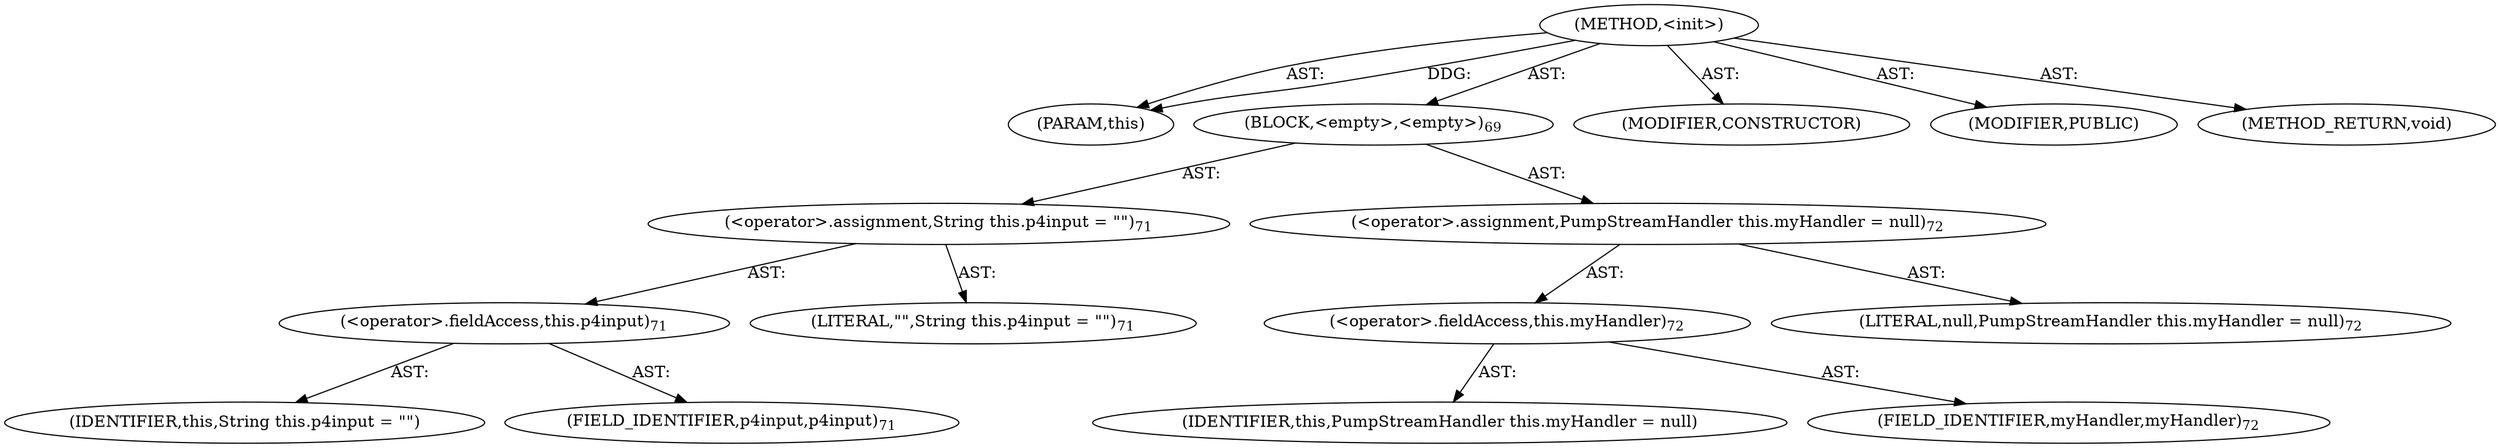 digraph "&lt;init&gt;" {  
"111669149703" [label = <(METHOD,&lt;init&gt;)> ]
"115964117004" [label = <(PARAM,this)> ]
"25769803790" [label = <(BLOCK,&lt;empty&gt;,&lt;empty&gt;)<SUB>69</SUB>> ]
"30064771126" [label = <(&lt;operator&gt;.assignment,String this.p4input = &quot;&quot;)<SUB>71</SUB>> ]
"30064771127" [label = <(&lt;operator&gt;.fieldAccess,this.p4input)<SUB>71</SUB>> ]
"68719476778" [label = <(IDENTIFIER,this,String this.p4input = &quot;&quot;)> ]
"55834574867" [label = <(FIELD_IDENTIFIER,p4input,p4input)<SUB>71</SUB>> ]
"90194313218" [label = <(LITERAL,&quot;&quot;,String this.p4input = &quot;&quot;)<SUB>71</SUB>> ]
"30064771128" [label = <(&lt;operator&gt;.assignment,PumpStreamHandler this.myHandler = null)<SUB>72</SUB>> ]
"30064771129" [label = <(&lt;operator&gt;.fieldAccess,this.myHandler)<SUB>72</SUB>> ]
"68719476779" [label = <(IDENTIFIER,this,PumpStreamHandler this.myHandler = null)> ]
"55834574868" [label = <(FIELD_IDENTIFIER,myHandler,myHandler)<SUB>72</SUB>> ]
"90194313219" [label = <(LITERAL,null,PumpStreamHandler this.myHandler = null)<SUB>72</SUB>> ]
"133143986192" [label = <(MODIFIER,CONSTRUCTOR)> ]
"133143986193" [label = <(MODIFIER,PUBLIC)> ]
"128849018887" [label = <(METHOD_RETURN,void)> ]
  "111669149703" -> "115964117004"  [ label = "AST: "] 
  "111669149703" -> "25769803790"  [ label = "AST: "] 
  "111669149703" -> "133143986192"  [ label = "AST: "] 
  "111669149703" -> "133143986193"  [ label = "AST: "] 
  "111669149703" -> "128849018887"  [ label = "AST: "] 
  "25769803790" -> "30064771126"  [ label = "AST: "] 
  "25769803790" -> "30064771128"  [ label = "AST: "] 
  "30064771126" -> "30064771127"  [ label = "AST: "] 
  "30064771126" -> "90194313218"  [ label = "AST: "] 
  "30064771127" -> "68719476778"  [ label = "AST: "] 
  "30064771127" -> "55834574867"  [ label = "AST: "] 
  "30064771128" -> "30064771129"  [ label = "AST: "] 
  "30064771128" -> "90194313219"  [ label = "AST: "] 
  "30064771129" -> "68719476779"  [ label = "AST: "] 
  "30064771129" -> "55834574868"  [ label = "AST: "] 
  "111669149703" -> "115964117004"  [ label = "DDG: "] 
}
